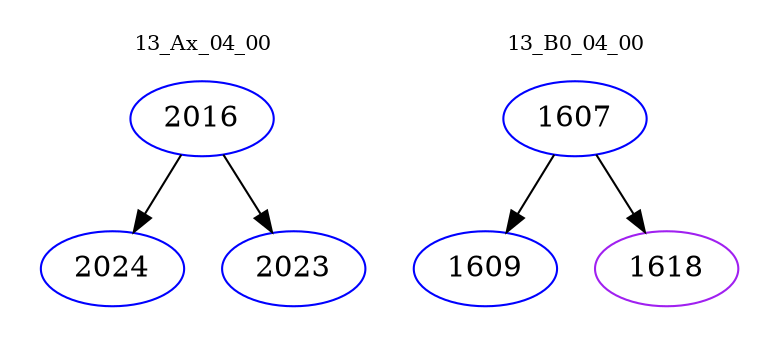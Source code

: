 digraph{
subgraph cluster_0 {
color = white
label = "13_Ax_04_00";
fontsize=10;
T0_2016 [label="2016", color="blue"]
T0_2016 -> T0_2024 [color="black"]
T0_2024 [label="2024", color="blue"]
T0_2016 -> T0_2023 [color="black"]
T0_2023 [label="2023", color="blue"]
}
subgraph cluster_1 {
color = white
label = "13_B0_04_00";
fontsize=10;
T1_1607 [label="1607", color="blue"]
T1_1607 -> T1_1609 [color="black"]
T1_1609 [label="1609", color="blue"]
T1_1607 -> T1_1618 [color="black"]
T1_1618 [label="1618", color="purple"]
}
}
